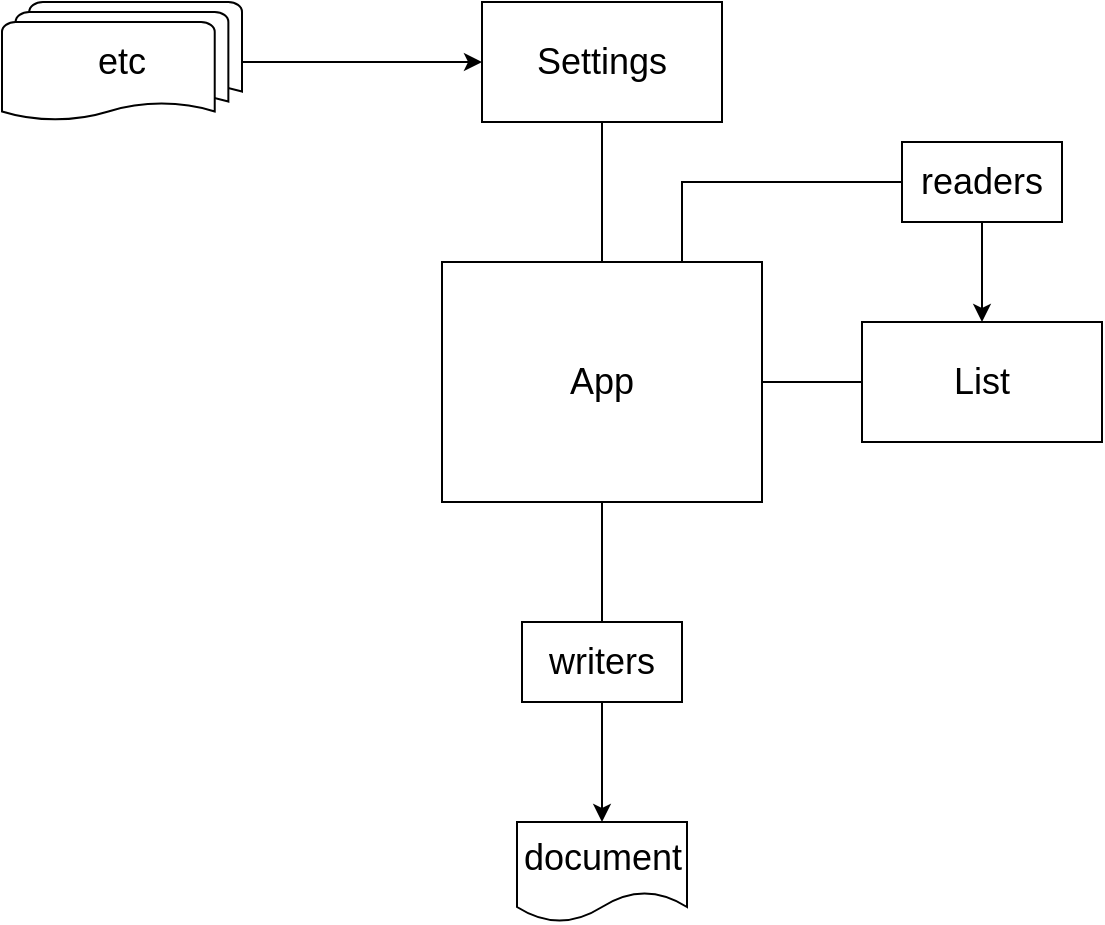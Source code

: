 <mxfile version="13.2.4" type="device"><diagram id="NApxVpF1bWhkQhuvpIcx" name="Page-1"><mxGraphModel dx="1422" dy="822" grid="1" gridSize="10" guides="1" tooltips="1" connect="1" arrows="1" fold="1" page="1" pageScale="1" pageWidth="1169" pageHeight="1654" math="0" shadow="0"><root><mxCell id="0"/><mxCell id="1" parent="0"/><mxCell id="vYlR8FOZ-xJsR-6WnwEQ-22" value="" style="edgeStyle=orthogonalEdgeStyle;rounded=0;orthogonalLoop=1;jettySize=auto;html=1;endArrow=none;endFill=0;" edge="1" parent="1" source="0FnHpY-YrSMFS8gucNqu-2" target="vYlR8FOZ-xJsR-6WnwEQ-2"><mxGeometry relative="1" as="geometry"/></mxCell><mxCell id="0FnHpY-YrSMFS8gucNqu-2" value="&lt;font style=&quot;font-size: 18px&quot;&gt;List&lt;/font&gt;" style="rounded=0;whiteSpace=wrap;html=1;" parent="1" vertex="1"><mxGeometry x="680" y="350" width="120" height="60" as="geometry"/></mxCell><mxCell id="vYlR8FOZ-xJsR-6WnwEQ-6" value="" style="edgeStyle=orthogonalEdgeStyle;rounded=0;orthogonalLoop=1;jettySize=auto;html=1;entryX=0.5;entryY=0;entryDx=0;entryDy=0;exitX=0.5;exitY=1;exitDx=0;exitDy=0;endArrow=none;endFill=0;" edge="1" parent="1" source="0FnHpY-YrSMFS8gucNqu-3" target="vYlR8FOZ-xJsR-6WnwEQ-2"><mxGeometry relative="1" as="geometry"><mxPoint x="690" y="280" as="sourcePoint"/><mxPoint x="550" y="330" as="targetPoint"/></mxGeometry></mxCell><mxCell id="0FnHpY-YrSMFS8gucNqu-3" value="&lt;font style=&quot;font-size: 18px&quot;&gt;Settings&lt;/font&gt;" style="rounded=0;whiteSpace=wrap;html=1;" parent="1" vertex="1"><mxGeometry x="490" y="190" width="120" height="60" as="geometry"/></mxCell><mxCell id="vYlR8FOZ-xJsR-6WnwEQ-4" value="" style="edgeStyle=orthogonalEdgeStyle;rounded=0;orthogonalLoop=1;jettySize=auto;html=1;entryX=0;entryY=0.5;entryDx=0;entryDy=0;" edge="1" parent="1" source="0FnHpY-YrSMFS8gucNqu-4" target="0FnHpY-YrSMFS8gucNqu-3"><mxGeometry relative="1" as="geometry"><mxPoint x="280" y="220" as="targetPoint"/></mxGeometry></mxCell><mxCell id="0FnHpY-YrSMFS8gucNqu-4" value="&lt;font style=&quot;font-size: 18px&quot;&gt;etc&lt;/font&gt;" style="strokeWidth=1;html=1;shape=mxgraph.flowchart.multi-document;whiteSpace=wrap;" parent="1" vertex="1"><mxGeometry x="250" y="190" width="120" height="60" as="geometry"/></mxCell><mxCell id="vYlR8FOZ-xJsR-6WnwEQ-20" value="" style="edgeStyle=orthogonalEdgeStyle;rounded=0;orthogonalLoop=1;jettySize=auto;html=1;endArrow=classic;endFill=1;entryX=0.5;entryY=0;entryDx=0;entryDy=0;" edge="1" parent="1" source="0FnHpY-YrSMFS8gucNqu-11" target="vYlR8FOZ-xJsR-6WnwEQ-21"><mxGeometry relative="1" as="geometry"><mxPoint x="550" y="630" as="targetPoint"/></mxGeometry></mxCell><mxCell id="0FnHpY-YrSMFS8gucNqu-11" value="&lt;font style=&quot;font-size: 18px&quot;&gt;writers&lt;/font&gt;" style="rounded=0;whiteSpace=wrap;html=1;" parent="1" vertex="1"><mxGeometry x="510" y="500" width="80" height="40" as="geometry"/></mxCell><mxCell id="vYlR8FOZ-xJsR-6WnwEQ-23" style="edgeStyle=orthogonalEdgeStyle;rounded=0;orthogonalLoop=1;jettySize=auto;html=1;endArrow=classic;endFill=1;entryX=0.5;entryY=0;entryDx=0;entryDy=0;" edge="1" parent="1" source="vYlR8FOZ-xJsR-6WnwEQ-1" target="0FnHpY-YrSMFS8gucNqu-2"><mxGeometry relative="1" as="geometry"><mxPoint x="900" y="340" as="targetPoint"/><Array as="points"><mxPoint x="740" y="320"/><mxPoint x="740" y="320"/></Array></mxGeometry></mxCell><mxCell id="vYlR8FOZ-xJsR-6WnwEQ-1" value="&lt;font style=&quot;font-size: 18px&quot;&gt;readers&lt;/font&gt;" style="rounded=0;whiteSpace=wrap;html=1;" vertex="1" parent="1"><mxGeometry x="700" y="260" width="80" height="40" as="geometry"/></mxCell><mxCell id="vYlR8FOZ-xJsR-6WnwEQ-18" value="" style="edgeStyle=orthogonalEdgeStyle;rounded=0;orthogonalLoop=1;jettySize=auto;html=1;endArrow=none;endFill=0;" edge="1" parent="1" source="vYlR8FOZ-xJsR-6WnwEQ-2" target="0FnHpY-YrSMFS8gucNqu-11"><mxGeometry relative="1" as="geometry"/></mxCell><mxCell id="vYlR8FOZ-xJsR-6WnwEQ-25" value="" style="edgeStyle=orthogonalEdgeStyle;rounded=0;orthogonalLoop=1;jettySize=auto;html=1;endArrow=none;endFill=0;entryX=0;entryY=0.5;entryDx=0;entryDy=0;exitX=0.75;exitY=0;exitDx=0;exitDy=0;" edge="1" parent="1" source="vYlR8FOZ-xJsR-6WnwEQ-2" target="vYlR8FOZ-xJsR-6WnwEQ-1"><mxGeometry relative="1" as="geometry"><mxPoint x="390" y="380" as="targetPoint"/><Array as="points"><mxPoint x="590" y="280"/></Array></mxGeometry></mxCell><mxCell id="vYlR8FOZ-xJsR-6WnwEQ-2" value="&lt;font style=&quot;font-size: 18px&quot;&gt;App&lt;/font&gt;" style="rounded=0;whiteSpace=wrap;html=1;" vertex="1" parent="1"><mxGeometry x="470" y="320" width="160" height="120" as="geometry"/></mxCell><mxCell id="vYlR8FOZ-xJsR-6WnwEQ-21" value="&lt;font style=&quot;font-size: 18px&quot;&gt;document&lt;/font&gt;" style="shape=document;whiteSpace=wrap;html=1;boundedLbl=1;" vertex="1" parent="1"><mxGeometry x="507.5" y="600" width="85" height="50" as="geometry"/></mxCell></root></mxGraphModel></diagram></mxfile>